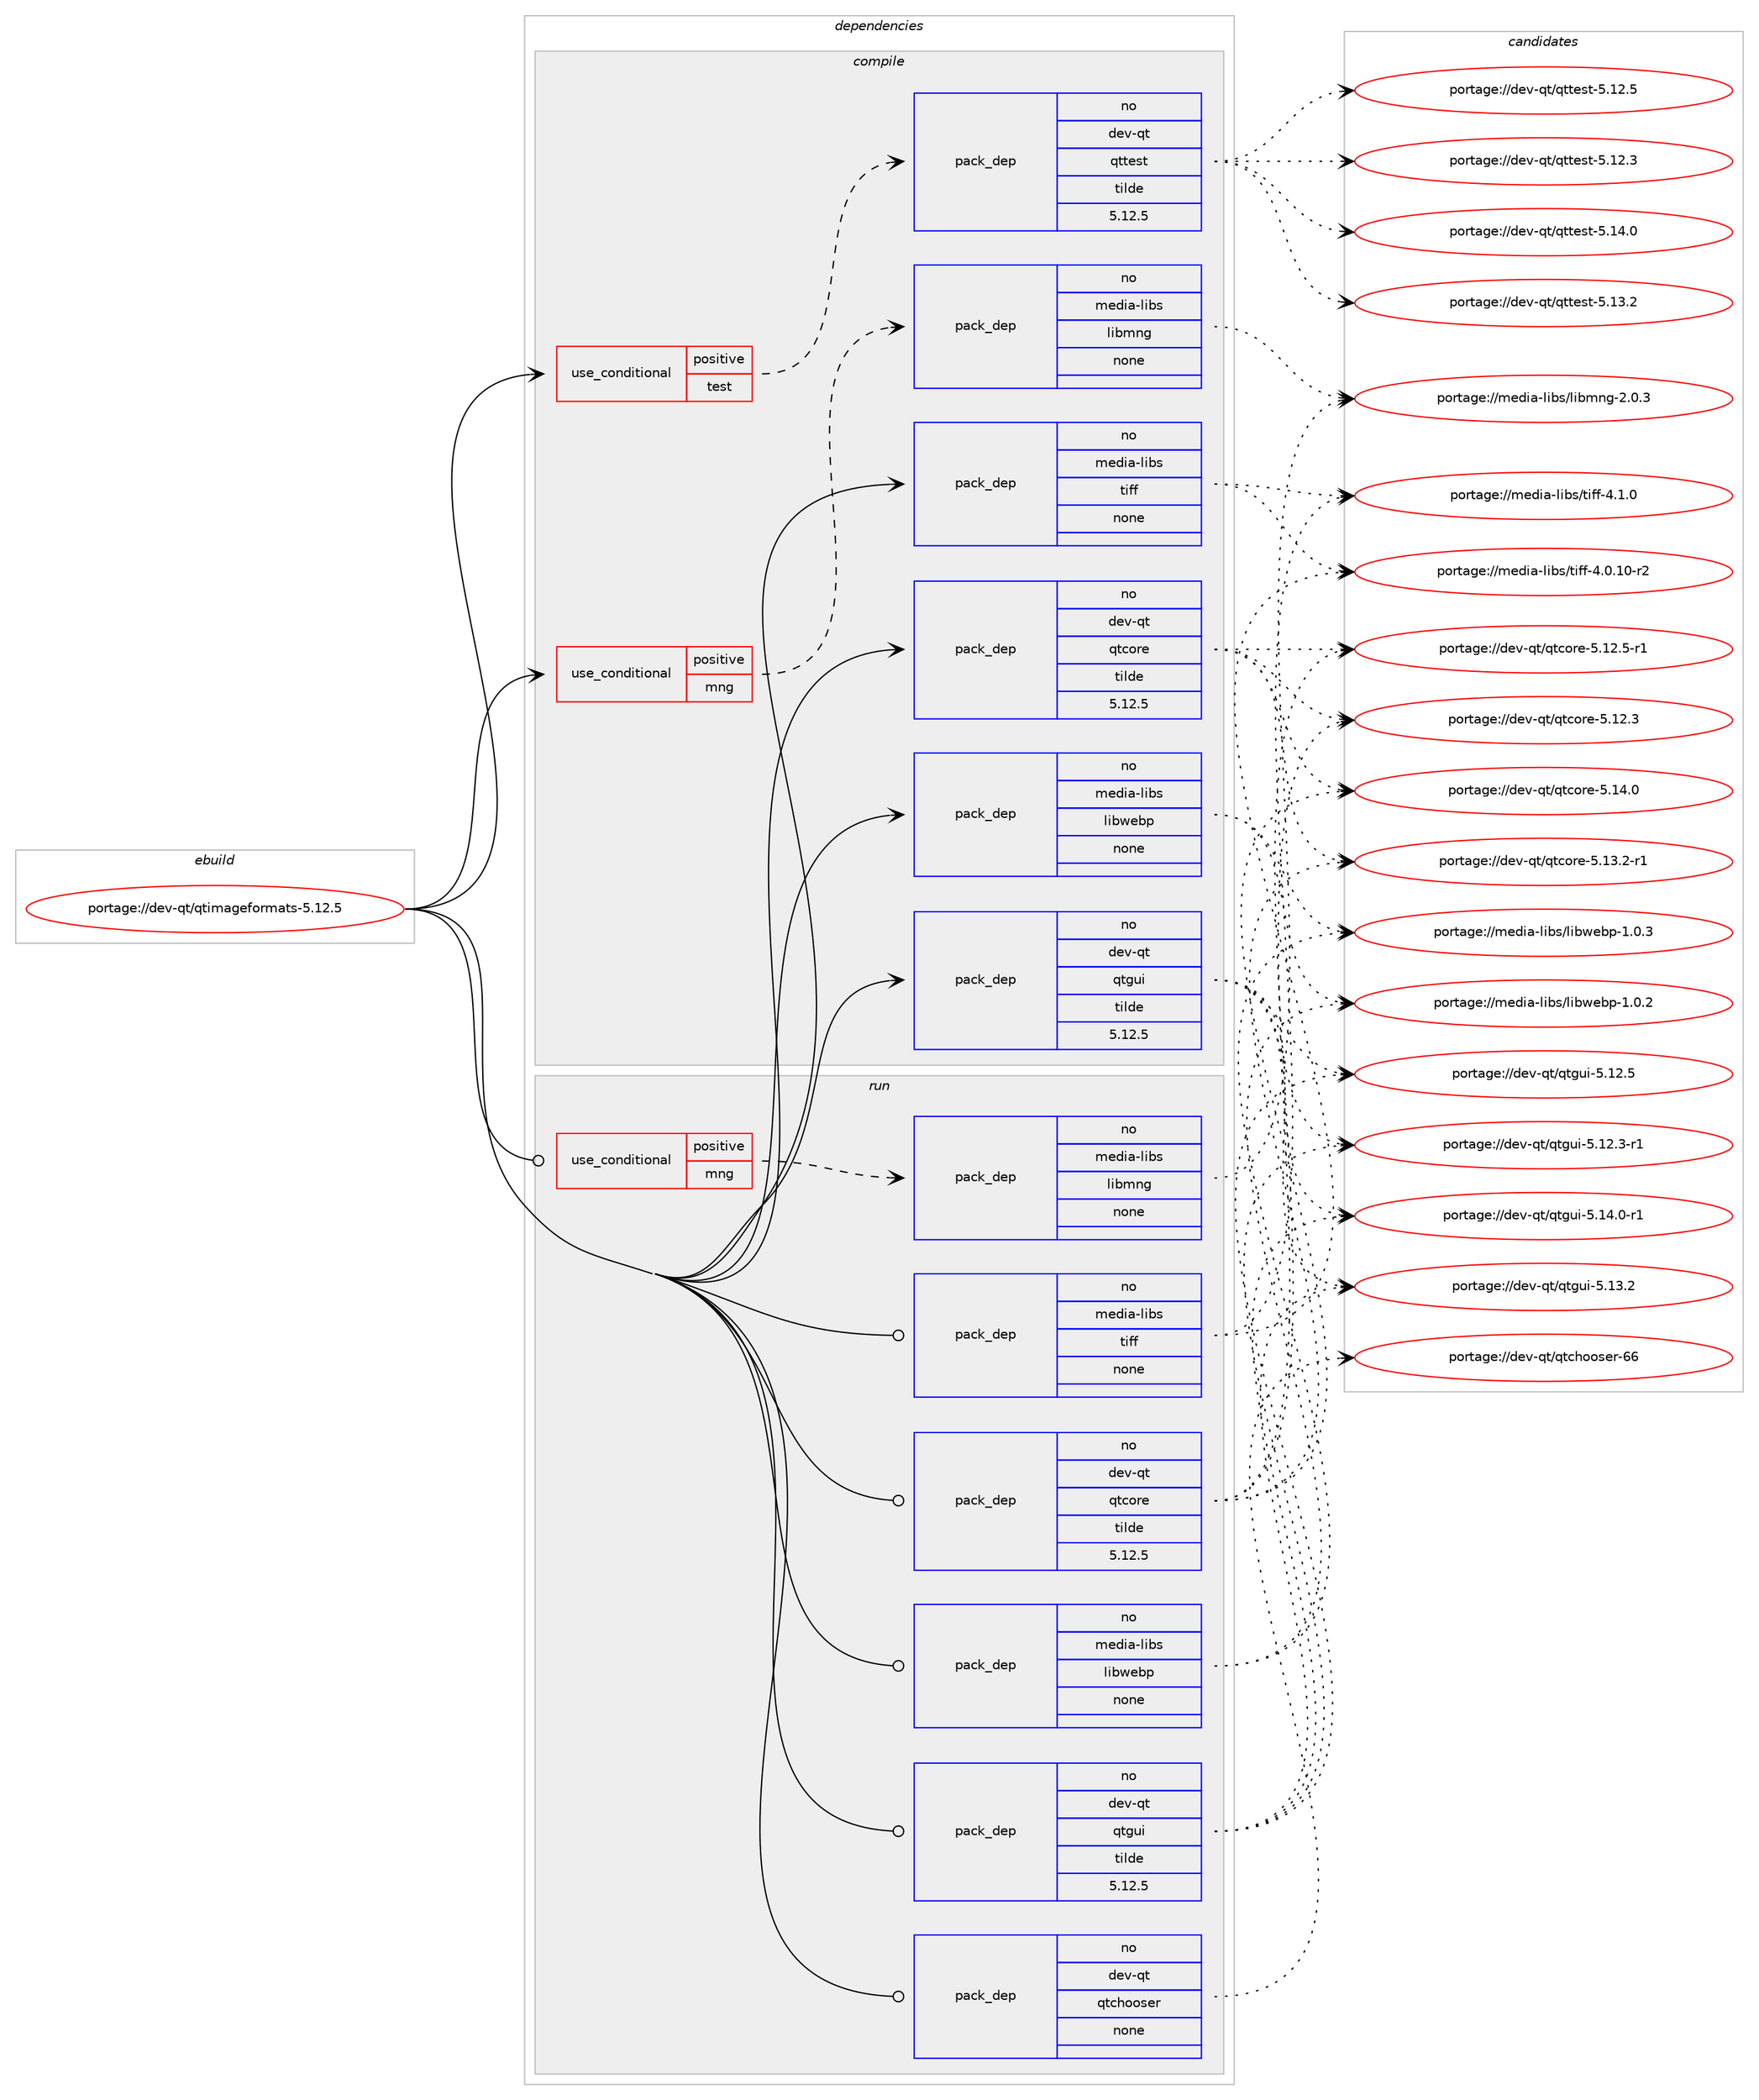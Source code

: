 digraph prolog {

# *************
# Graph options
# *************

newrank=true;
concentrate=true;
compound=true;
graph [rankdir=LR,fontname=Helvetica,fontsize=10,ranksep=1.5];#, ranksep=2.5, nodesep=0.2];
edge  [arrowhead=vee];
node  [fontname=Helvetica,fontsize=10];

# **********
# The ebuild
# **********

subgraph cluster_leftcol {
color=gray;
rank=same;
label=<<i>ebuild</i>>;
id [label="portage://dev-qt/qtimageformats-5.12.5", color=red, width=4, href="../dev-qt/qtimageformats-5.12.5.svg"];
}

# ****************
# The dependencies
# ****************

subgraph cluster_midcol {
color=gray;
label=<<i>dependencies</i>>;
subgraph cluster_compile {
fillcolor="#eeeeee";
style=filled;
label=<<i>compile</i>>;
subgraph cond102607 {
dependency414306 [label=<<TABLE BORDER="0" CELLBORDER="1" CELLSPACING="0" CELLPADDING="4"><TR><TD ROWSPAN="3" CELLPADDING="10">use_conditional</TD></TR><TR><TD>positive</TD></TR><TR><TD>mng</TD></TR></TABLE>>, shape=none, color=red];
subgraph pack306820 {
dependency414307 [label=<<TABLE BORDER="0" CELLBORDER="1" CELLSPACING="0" CELLPADDING="4" WIDTH="220"><TR><TD ROWSPAN="6" CELLPADDING="30">pack_dep</TD></TR><TR><TD WIDTH="110">no</TD></TR><TR><TD>media-libs</TD></TR><TR><TD>libmng</TD></TR><TR><TD>none</TD></TR><TR><TD></TD></TR></TABLE>>, shape=none, color=blue];
}
dependency414306:e -> dependency414307:w [weight=20,style="dashed",arrowhead="vee"];
}
id:e -> dependency414306:w [weight=20,style="solid",arrowhead="vee"];
subgraph cond102608 {
dependency414308 [label=<<TABLE BORDER="0" CELLBORDER="1" CELLSPACING="0" CELLPADDING="4"><TR><TD ROWSPAN="3" CELLPADDING="10">use_conditional</TD></TR><TR><TD>positive</TD></TR><TR><TD>test</TD></TR></TABLE>>, shape=none, color=red];
subgraph pack306821 {
dependency414309 [label=<<TABLE BORDER="0" CELLBORDER="1" CELLSPACING="0" CELLPADDING="4" WIDTH="220"><TR><TD ROWSPAN="6" CELLPADDING="30">pack_dep</TD></TR><TR><TD WIDTH="110">no</TD></TR><TR><TD>dev-qt</TD></TR><TR><TD>qttest</TD></TR><TR><TD>tilde</TD></TR><TR><TD>5.12.5</TD></TR></TABLE>>, shape=none, color=blue];
}
dependency414308:e -> dependency414309:w [weight=20,style="dashed",arrowhead="vee"];
}
id:e -> dependency414308:w [weight=20,style="solid",arrowhead="vee"];
subgraph pack306822 {
dependency414310 [label=<<TABLE BORDER="0" CELLBORDER="1" CELLSPACING="0" CELLPADDING="4" WIDTH="220"><TR><TD ROWSPAN="6" CELLPADDING="30">pack_dep</TD></TR><TR><TD WIDTH="110">no</TD></TR><TR><TD>dev-qt</TD></TR><TR><TD>qtcore</TD></TR><TR><TD>tilde</TD></TR><TR><TD>5.12.5</TD></TR></TABLE>>, shape=none, color=blue];
}
id:e -> dependency414310:w [weight=20,style="solid",arrowhead="vee"];
subgraph pack306823 {
dependency414311 [label=<<TABLE BORDER="0" CELLBORDER="1" CELLSPACING="0" CELLPADDING="4" WIDTH="220"><TR><TD ROWSPAN="6" CELLPADDING="30">pack_dep</TD></TR><TR><TD WIDTH="110">no</TD></TR><TR><TD>dev-qt</TD></TR><TR><TD>qtgui</TD></TR><TR><TD>tilde</TD></TR><TR><TD>5.12.5</TD></TR></TABLE>>, shape=none, color=blue];
}
id:e -> dependency414311:w [weight=20,style="solid",arrowhead="vee"];
subgraph pack306824 {
dependency414312 [label=<<TABLE BORDER="0" CELLBORDER="1" CELLSPACING="0" CELLPADDING="4" WIDTH="220"><TR><TD ROWSPAN="6" CELLPADDING="30">pack_dep</TD></TR><TR><TD WIDTH="110">no</TD></TR><TR><TD>media-libs</TD></TR><TR><TD>libwebp</TD></TR><TR><TD>none</TD></TR><TR><TD></TD></TR></TABLE>>, shape=none, color=blue];
}
id:e -> dependency414312:w [weight=20,style="solid",arrowhead="vee"];
subgraph pack306825 {
dependency414313 [label=<<TABLE BORDER="0" CELLBORDER="1" CELLSPACING="0" CELLPADDING="4" WIDTH="220"><TR><TD ROWSPAN="6" CELLPADDING="30">pack_dep</TD></TR><TR><TD WIDTH="110">no</TD></TR><TR><TD>media-libs</TD></TR><TR><TD>tiff</TD></TR><TR><TD>none</TD></TR><TR><TD></TD></TR></TABLE>>, shape=none, color=blue];
}
id:e -> dependency414313:w [weight=20,style="solid",arrowhead="vee"];
}
subgraph cluster_compileandrun {
fillcolor="#eeeeee";
style=filled;
label=<<i>compile and run</i>>;
}
subgraph cluster_run {
fillcolor="#eeeeee";
style=filled;
label=<<i>run</i>>;
subgraph cond102609 {
dependency414314 [label=<<TABLE BORDER="0" CELLBORDER="1" CELLSPACING="0" CELLPADDING="4"><TR><TD ROWSPAN="3" CELLPADDING="10">use_conditional</TD></TR><TR><TD>positive</TD></TR><TR><TD>mng</TD></TR></TABLE>>, shape=none, color=red];
subgraph pack306826 {
dependency414315 [label=<<TABLE BORDER="0" CELLBORDER="1" CELLSPACING="0" CELLPADDING="4" WIDTH="220"><TR><TD ROWSPAN="6" CELLPADDING="30">pack_dep</TD></TR><TR><TD WIDTH="110">no</TD></TR><TR><TD>media-libs</TD></TR><TR><TD>libmng</TD></TR><TR><TD>none</TD></TR><TR><TD></TD></TR></TABLE>>, shape=none, color=blue];
}
dependency414314:e -> dependency414315:w [weight=20,style="dashed",arrowhead="vee"];
}
id:e -> dependency414314:w [weight=20,style="solid",arrowhead="odot"];
subgraph pack306827 {
dependency414316 [label=<<TABLE BORDER="0" CELLBORDER="1" CELLSPACING="0" CELLPADDING="4" WIDTH="220"><TR><TD ROWSPAN="6" CELLPADDING="30">pack_dep</TD></TR><TR><TD WIDTH="110">no</TD></TR><TR><TD>dev-qt</TD></TR><TR><TD>qtchooser</TD></TR><TR><TD>none</TD></TR><TR><TD></TD></TR></TABLE>>, shape=none, color=blue];
}
id:e -> dependency414316:w [weight=20,style="solid",arrowhead="odot"];
subgraph pack306828 {
dependency414317 [label=<<TABLE BORDER="0" CELLBORDER="1" CELLSPACING="0" CELLPADDING="4" WIDTH="220"><TR><TD ROWSPAN="6" CELLPADDING="30">pack_dep</TD></TR><TR><TD WIDTH="110">no</TD></TR><TR><TD>dev-qt</TD></TR><TR><TD>qtcore</TD></TR><TR><TD>tilde</TD></TR><TR><TD>5.12.5</TD></TR></TABLE>>, shape=none, color=blue];
}
id:e -> dependency414317:w [weight=20,style="solid",arrowhead="odot"];
subgraph pack306829 {
dependency414318 [label=<<TABLE BORDER="0" CELLBORDER="1" CELLSPACING="0" CELLPADDING="4" WIDTH="220"><TR><TD ROWSPAN="6" CELLPADDING="30">pack_dep</TD></TR><TR><TD WIDTH="110">no</TD></TR><TR><TD>dev-qt</TD></TR><TR><TD>qtgui</TD></TR><TR><TD>tilde</TD></TR><TR><TD>5.12.5</TD></TR></TABLE>>, shape=none, color=blue];
}
id:e -> dependency414318:w [weight=20,style="solid",arrowhead="odot"];
subgraph pack306830 {
dependency414319 [label=<<TABLE BORDER="0" CELLBORDER="1" CELLSPACING="0" CELLPADDING="4" WIDTH="220"><TR><TD ROWSPAN="6" CELLPADDING="30">pack_dep</TD></TR><TR><TD WIDTH="110">no</TD></TR><TR><TD>media-libs</TD></TR><TR><TD>libwebp</TD></TR><TR><TD>none</TD></TR><TR><TD></TD></TR></TABLE>>, shape=none, color=blue];
}
id:e -> dependency414319:w [weight=20,style="solid",arrowhead="odot"];
subgraph pack306831 {
dependency414320 [label=<<TABLE BORDER="0" CELLBORDER="1" CELLSPACING="0" CELLPADDING="4" WIDTH="220"><TR><TD ROWSPAN="6" CELLPADDING="30">pack_dep</TD></TR><TR><TD WIDTH="110">no</TD></TR><TR><TD>media-libs</TD></TR><TR><TD>tiff</TD></TR><TR><TD>none</TD></TR><TR><TD></TD></TR></TABLE>>, shape=none, color=blue];
}
id:e -> dependency414320:w [weight=20,style="solid",arrowhead="odot"];
}
}

# **************
# The candidates
# **************

subgraph cluster_choices {
rank=same;
color=gray;
label=<<i>candidates</i>>;

subgraph choice306820 {
color=black;
nodesep=1;
choice1091011001059745108105981154710810598109110103455046484651 [label="portage://media-libs/libmng-2.0.3", color=red, width=4,href="../media-libs/libmng-2.0.3.svg"];
dependency414307:e -> choice1091011001059745108105981154710810598109110103455046484651:w [style=dotted,weight="100"];
}
subgraph choice306821 {
color=black;
nodesep=1;
choice100101118451131164711311611610111511645534649524648 [label="portage://dev-qt/qttest-5.14.0", color=red, width=4,href="../dev-qt/qttest-5.14.0.svg"];
choice100101118451131164711311611610111511645534649514650 [label="portage://dev-qt/qttest-5.13.2", color=red, width=4,href="../dev-qt/qttest-5.13.2.svg"];
choice100101118451131164711311611610111511645534649504653 [label="portage://dev-qt/qttest-5.12.5", color=red, width=4,href="../dev-qt/qttest-5.12.5.svg"];
choice100101118451131164711311611610111511645534649504651 [label="portage://dev-qt/qttest-5.12.3", color=red, width=4,href="../dev-qt/qttest-5.12.3.svg"];
dependency414309:e -> choice100101118451131164711311611610111511645534649524648:w [style=dotted,weight="100"];
dependency414309:e -> choice100101118451131164711311611610111511645534649514650:w [style=dotted,weight="100"];
dependency414309:e -> choice100101118451131164711311611610111511645534649504653:w [style=dotted,weight="100"];
dependency414309:e -> choice100101118451131164711311611610111511645534649504651:w [style=dotted,weight="100"];
}
subgraph choice306822 {
color=black;
nodesep=1;
choice10010111845113116471131169911111410145534649524648 [label="portage://dev-qt/qtcore-5.14.0", color=red, width=4,href="../dev-qt/qtcore-5.14.0.svg"];
choice100101118451131164711311699111114101455346495146504511449 [label="portage://dev-qt/qtcore-5.13.2-r1", color=red, width=4,href="../dev-qt/qtcore-5.13.2-r1.svg"];
choice100101118451131164711311699111114101455346495046534511449 [label="portage://dev-qt/qtcore-5.12.5-r1", color=red, width=4,href="../dev-qt/qtcore-5.12.5-r1.svg"];
choice10010111845113116471131169911111410145534649504651 [label="portage://dev-qt/qtcore-5.12.3", color=red, width=4,href="../dev-qt/qtcore-5.12.3.svg"];
dependency414310:e -> choice10010111845113116471131169911111410145534649524648:w [style=dotted,weight="100"];
dependency414310:e -> choice100101118451131164711311699111114101455346495146504511449:w [style=dotted,weight="100"];
dependency414310:e -> choice100101118451131164711311699111114101455346495046534511449:w [style=dotted,weight="100"];
dependency414310:e -> choice10010111845113116471131169911111410145534649504651:w [style=dotted,weight="100"];
}
subgraph choice306823 {
color=black;
nodesep=1;
choice1001011184511311647113116103117105455346495246484511449 [label="portage://dev-qt/qtgui-5.14.0-r1", color=red, width=4,href="../dev-qt/qtgui-5.14.0-r1.svg"];
choice100101118451131164711311610311710545534649514650 [label="portage://dev-qt/qtgui-5.13.2", color=red, width=4,href="../dev-qt/qtgui-5.13.2.svg"];
choice100101118451131164711311610311710545534649504653 [label="portage://dev-qt/qtgui-5.12.5", color=red, width=4,href="../dev-qt/qtgui-5.12.5.svg"];
choice1001011184511311647113116103117105455346495046514511449 [label="portage://dev-qt/qtgui-5.12.3-r1", color=red, width=4,href="../dev-qt/qtgui-5.12.3-r1.svg"];
dependency414311:e -> choice1001011184511311647113116103117105455346495246484511449:w [style=dotted,weight="100"];
dependency414311:e -> choice100101118451131164711311610311710545534649514650:w [style=dotted,weight="100"];
dependency414311:e -> choice100101118451131164711311610311710545534649504653:w [style=dotted,weight="100"];
dependency414311:e -> choice1001011184511311647113116103117105455346495046514511449:w [style=dotted,weight="100"];
}
subgraph choice306824 {
color=black;
nodesep=1;
choice109101100105974510810598115471081059811910198112454946484651 [label="portage://media-libs/libwebp-1.0.3", color=red, width=4,href="../media-libs/libwebp-1.0.3.svg"];
choice109101100105974510810598115471081059811910198112454946484650 [label="portage://media-libs/libwebp-1.0.2", color=red, width=4,href="../media-libs/libwebp-1.0.2.svg"];
dependency414312:e -> choice109101100105974510810598115471081059811910198112454946484651:w [style=dotted,weight="100"];
dependency414312:e -> choice109101100105974510810598115471081059811910198112454946484650:w [style=dotted,weight="100"];
}
subgraph choice306825 {
color=black;
nodesep=1;
choice10910110010597451081059811547116105102102455246494648 [label="portage://media-libs/tiff-4.1.0", color=red, width=4,href="../media-libs/tiff-4.1.0.svg"];
choice10910110010597451081059811547116105102102455246484649484511450 [label="portage://media-libs/tiff-4.0.10-r2", color=red, width=4,href="../media-libs/tiff-4.0.10-r2.svg"];
dependency414313:e -> choice10910110010597451081059811547116105102102455246494648:w [style=dotted,weight="100"];
dependency414313:e -> choice10910110010597451081059811547116105102102455246484649484511450:w [style=dotted,weight="100"];
}
subgraph choice306826 {
color=black;
nodesep=1;
choice1091011001059745108105981154710810598109110103455046484651 [label="portage://media-libs/libmng-2.0.3", color=red, width=4,href="../media-libs/libmng-2.0.3.svg"];
dependency414315:e -> choice1091011001059745108105981154710810598109110103455046484651:w [style=dotted,weight="100"];
}
subgraph choice306827 {
color=black;
nodesep=1;
choice100101118451131164711311699104111111115101114455454 [label="portage://dev-qt/qtchooser-66", color=red, width=4,href="../dev-qt/qtchooser-66.svg"];
dependency414316:e -> choice100101118451131164711311699104111111115101114455454:w [style=dotted,weight="100"];
}
subgraph choice306828 {
color=black;
nodesep=1;
choice10010111845113116471131169911111410145534649524648 [label="portage://dev-qt/qtcore-5.14.0", color=red, width=4,href="../dev-qt/qtcore-5.14.0.svg"];
choice100101118451131164711311699111114101455346495146504511449 [label="portage://dev-qt/qtcore-5.13.2-r1", color=red, width=4,href="../dev-qt/qtcore-5.13.2-r1.svg"];
choice100101118451131164711311699111114101455346495046534511449 [label="portage://dev-qt/qtcore-5.12.5-r1", color=red, width=4,href="../dev-qt/qtcore-5.12.5-r1.svg"];
choice10010111845113116471131169911111410145534649504651 [label="portage://dev-qt/qtcore-5.12.3", color=red, width=4,href="../dev-qt/qtcore-5.12.3.svg"];
dependency414317:e -> choice10010111845113116471131169911111410145534649524648:w [style=dotted,weight="100"];
dependency414317:e -> choice100101118451131164711311699111114101455346495146504511449:w [style=dotted,weight="100"];
dependency414317:e -> choice100101118451131164711311699111114101455346495046534511449:w [style=dotted,weight="100"];
dependency414317:e -> choice10010111845113116471131169911111410145534649504651:w [style=dotted,weight="100"];
}
subgraph choice306829 {
color=black;
nodesep=1;
choice1001011184511311647113116103117105455346495246484511449 [label="portage://dev-qt/qtgui-5.14.0-r1", color=red, width=4,href="../dev-qt/qtgui-5.14.0-r1.svg"];
choice100101118451131164711311610311710545534649514650 [label="portage://dev-qt/qtgui-5.13.2", color=red, width=4,href="../dev-qt/qtgui-5.13.2.svg"];
choice100101118451131164711311610311710545534649504653 [label="portage://dev-qt/qtgui-5.12.5", color=red, width=4,href="../dev-qt/qtgui-5.12.5.svg"];
choice1001011184511311647113116103117105455346495046514511449 [label="portage://dev-qt/qtgui-5.12.3-r1", color=red, width=4,href="../dev-qt/qtgui-5.12.3-r1.svg"];
dependency414318:e -> choice1001011184511311647113116103117105455346495246484511449:w [style=dotted,weight="100"];
dependency414318:e -> choice100101118451131164711311610311710545534649514650:w [style=dotted,weight="100"];
dependency414318:e -> choice100101118451131164711311610311710545534649504653:w [style=dotted,weight="100"];
dependency414318:e -> choice1001011184511311647113116103117105455346495046514511449:w [style=dotted,weight="100"];
}
subgraph choice306830 {
color=black;
nodesep=1;
choice109101100105974510810598115471081059811910198112454946484651 [label="portage://media-libs/libwebp-1.0.3", color=red, width=4,href="../media-libs/libwebp-1.0.3.svg"];
choice109101100105974510810598115471081059811910198112454946484650 [label="portage://media-libs/libwebp-1.0.2", color=red, width=4,href="../media-libs/libwebp-1.0.2.svg"];
dependency414319:e -> choice109101100105974510810598115471081059811910198112454946484651:w [style=dotted,weight="100"];
dependency414319:e -> choice109101100105974510810598115471081059811910198112454946484650:w [style=dotted,weight="100"];
}
subgraph choice306831 {
color=black;
nodesep=1;
choice10910110010597451081059811547116105102102455246494648 [label="portage://media-libs/tiff-4.1.0", color=red, width=4,href="../media-libs/tiff-4.1.0.svg"];
choice10910110010597451081059811547116105102102455246484649484511450 [label="portage://media-libs/tiff-4.0.10-r2", color=red, width=4,href="../media-libs/tiff-4.0.10-r2.svg"];
dependency414320:e -> choice10910110010597451081059811547116105102102455246494648:w [style=dotted,weight="100"];
dependency414320:e -> choice10910110010597451081059811547116105102102455246484649484511450:w [style=dotted,weight="100"];
}
}

}
